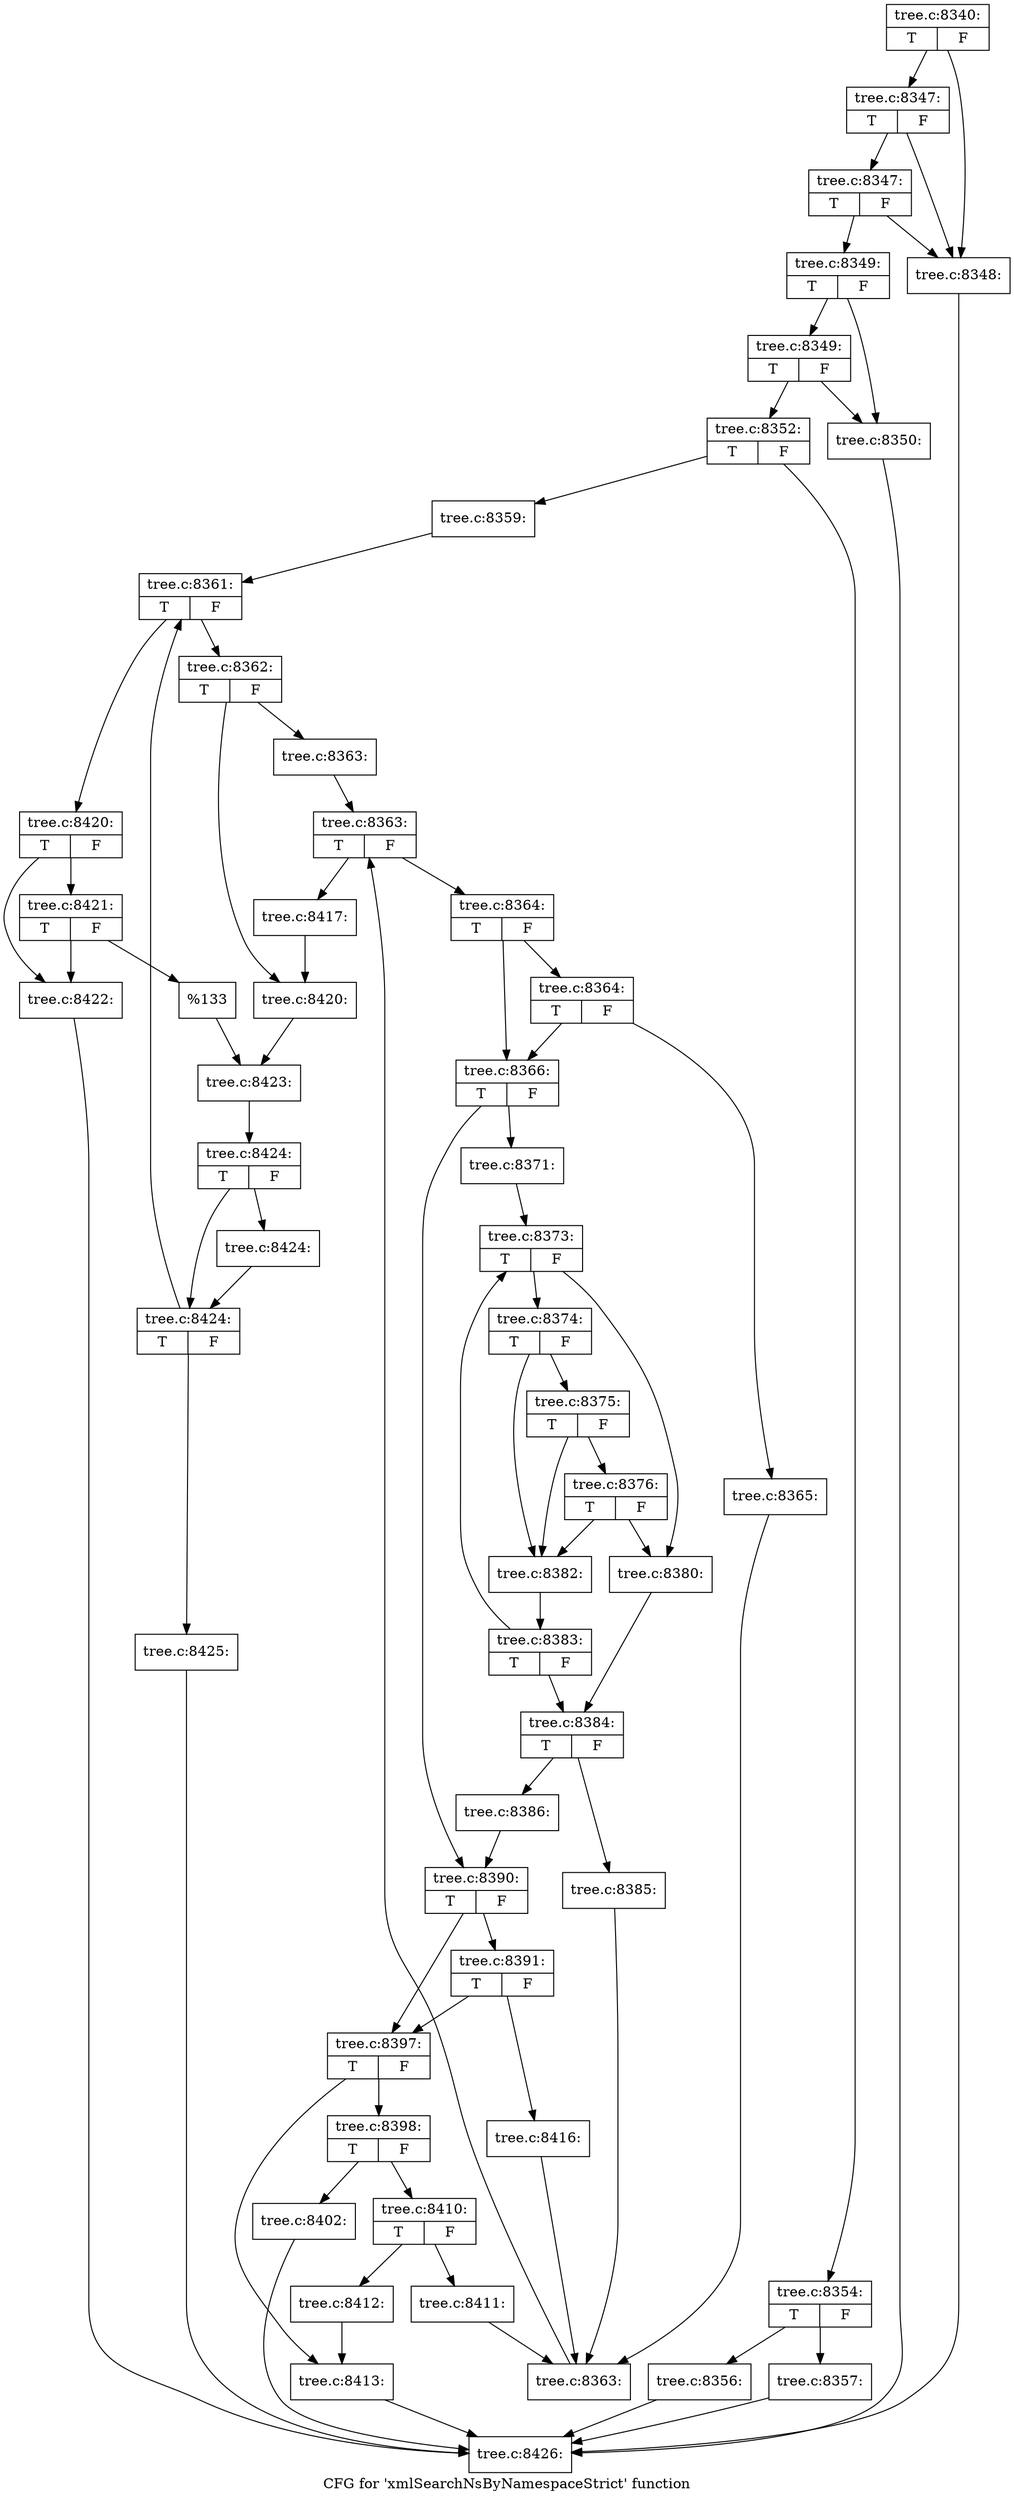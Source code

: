 digraph "CFG for 'xmlSearchNsByNamespaceStrict' function" {
	label="CFG for 'xmlSearchNsByNamespaceStrict' function";

	Node0x48d6b70 [shape=record,label="{tree.c:8340:|{<s0>T|<s1>F}}"];
	Node0x48d6b70 -> Node0x48ebb60;
	Node0x48d6b70 -> Node0x48ebc80;
	Node0x48ebc80 [shape=record,label="{tree.c:8347:|{<s0>T|<s1>F}}"];
	Node0x48ebc80 -> Node0x48ebb60;
	Node0x48ebc80 -> Node0x48ebc00;
	Node0x48ebc00 [shape=record,label="{tree.c:8347:|{<s0>T|<s1>F}}"];
	Node0x48ebc00 -> Node0x48ebb60;
	Node0x48ebc00 -> Node0x48ebbb0;
	Node0x48ebb60 [shape=record,label="{tree.c:8348:}"];
	Node0x48ebb60 -> Node0x48dd8b0;
	Node0x48ebbb0 [shape=record,label="{tree.c:8349:|{<s0>T|<s1>F}}"];
	Node0x48ebbb0 -> Node0x48ec5a0;
	Node0x48ebbb0 -> Node0x48ec640;
	Node0x48ec640 [shape=record,label="{tree.c:8349:|{<s0>T|<s1>F}}"];
	Node0x48ec640 -> Node0x48ec5a0;
	Node0x48ec640 -> Node0x48ec5f0;
	Node0x48ec5a0 [shape=record,label="{tree.c:8350:}"];
	Node0x48ec5a0 -> Node0x48dd8b0;
	Node0x48ec5f0 [shape=record,label="{tree.c:8352:|{<s0>T|<s1>F}}"];
	Node0x48ec5f0 -> Node0x48ed030;
	Node0x48ec5f0 -> Node0x48ed080;
	Node0x48ed030 [shape=record,label="{tree.c:8354:|{<s0>T|<s1>F}}"];
	Node0x48ed030 -> Node0x48ed740;
	Node0x48ed030 -> Node0x48ed790;
	Node0x48ed740 [shape=record,label="{tree.c:8356:}"];
	Node0x48ed740 -> Node0x48dd8b0;
	Node0x48ed790 [shape=record,label="{tree.c:8357:}"];
	Node0x48ed790 -> Node0x48dd8b0;
	Node0x48ed080 [shape=record,label="{tree.c:8359:}"];
	Node0x48ed080 -> Node0x48ee0b0;
	Node0x48ee0b0 [shape=record,label="{tree.c:8361:|{<s0>T|<s1>F}}"];
	Node0x48ee0b0 -> Node0x48ee3e0;
	Node0x48ee0b0 -> Node0x48ee480;
	Node0x48ee3e0 [shape=record,label="{tree.c:8362:|{<s0>T|<s1>F}}"];
	Node0x48ee3e0 -> Node0x48ee8f0;
	Node0x48ee3e0 -> Node0x48ee940;
	Node0x48ee8f0 [shape=record,label="{tree.c:8363:}"];
	Node0x48ee8f0 -> Node0x48eefb0;
	Node0x48eefb0 [shape=record,label="{tree.c:8363:|{<s0>T|<s1>F}}"];
	Node0x48eefb0 -> Node0x48ef290;
	Node0x48eefb0 -> Node0x48eece0;
	Node0x48ef290 [shape=record,label="{tree.c:8364:|{<s0>T|<s1>F}}"];
	Node0x48ef290 -> Node0x48ef670;
	Node0x48ef290 -> Node0x48ef620;
	Node0x48ef670 [shape=record,label="{tree.c:8364:|{<s0>T|<s1>F}}"];
	Node0x48ef670 -> Node0x48ef5d0;
	Node0x48ef670 -> Node0x48ef620;
	Node0x48ef5d0 [shape=record,label="{tree.c:8365:}"];
	Node0x48ef5d0 -> Node0x48ef200;
	Node0x48ef620 [shape=record,label="{tree.c:8366:|{<s0>T|<s1>F}}"];
	Node0x48ef620 -> Node0x48efc70;
	Node0x48ef620 -> Node0x48efcc0;
	Node0x48efc70 [shape=record,label="{tree.c:8371:}"];
	Node0x48efc70 -> Node0x48f02f0;
	Node0x48f02f0 [shape=record,label="{tree.c:8373:|{<s0>T|<s1>F}}"];
	Node0x48f02f0 -> Node0x48f0620;
	Node0x48f02f0 -> Node0x48f06c0;
	Node0x48f06c0 [shape=record,label="{tree.c:8374:|{<s0>T|<s1>F}}"];
	Node0x48f06c0 -> Node0x48f0c60;
	Node0x48f06c0 -> Node0x48f0670;
	Node0x48f0c60 [shape=record,label="{tree.c:8375:|{<s0>T|<s1>F}}"];
	Node0x48f0c60 -> Node0x48f0be0;
	Node0x48f0c60 -> Node0x48f0670;
	Node0x48f0be0 [shape=record,label="{tree.c:8376:|{<s0>T|<s1>F}}"];
	Node0x48f0be0 -> Node0x48f0620;
	Node0x48f0be0 -> Node0x48f0670;
	Node0x48f0620 [shape=record,label="{tree.c:8380:}"];
	Node0x48f0620 -> Node0x48f0250;
	Node0x48f0670 [shape=record,label="{tree.c:8382:}"];
	Node0x48f0670 -> Node0x48f02a0;
	Node0x48f02a0 [shape=record,label="{tree.c:8383:|{<s0>T|<s1>F}}"];
	Node0x48f02a0 -> Node0x48f02f0;
	Node0x48f02a0 -> Node0x48f0250;
	Node0x48f0250 [shape=record,label="{tree.c:8384:|{<s0>T|<s1>F}}"];
	Node0x48f0250 -> Node0x48f1fe0;
	Node0x48f0250 -> Node0x48f2030;
	Node0x48f1fe0 [shape=record,label="{tree.c:8385:}"];
	Node0x48f1fe0 -> Node0x48ef200;
	Node0x48f2030 [shape=record,label="{tree.c:8386:}"];
	Node0x48f2030 -> Node0x48efcc0;
	Node0x48efcc0 [shape=record,label="{tree.c:8390:|{<s0>T|<s1>F}}"];
	Node0x48efcc0 -> Node0x48f2470;
	Node0x48efcc0 -> Node0x48f2510;
	Node0x48f2510 [shape=record,label="{tree.c:8391:|{<s0>T|<s1>F}}"];
	Node0x48f2510 -> Node0x48f2470;
	Node0x48f2510 -> Node0x48f24c0;
	Node0x48f2470 [shape=record,label="{tree.c:8397:|{<s0>T|<s1>F}}"];
	Node0x48f2470 -> Node0x48f2e60;
	Node0x48f2470 -> Node0x48f2eb0;
	Node0x48f2e60 [shape=record,label="{tree.c:8398:|{<s0>T|<s1>F}}"];
	Node0x48f2e60 -> Node0x48f39d0;
	Node0x48f2e60 -> Node0x48f3a20;
	Node0x48f39d0 [shape=record,label="{tree.c:8402:}"];
	Node0x48f39d0 -> Node0x48dd8b0;
	Node0x48f3a20 [shape=record,label="{tree.c:8410:|{<s0>T|<s1>F}}"];
	Node0x48f3a20 -> Node0x48f3f30;
	Node0x48f3a20 -> Node0x48f3ee0;
	Node0x48f3ee0 [shape=record,label="{tree.c:8411:}"];
	Node0x48f3ee0 -> Node0x48ef200;
	Node0x48f3f30 [shape=record,label="{tree.c:8412:}"];
	Node0x48f3f30 -> Node0x48f2eb0;
	Node0x48f2eb0 [shape=record,label="{tree.c:8413:}"];
	Node0x48f2eb0 -> Node0x48dd8b0;
	Node0x48f24c0 [shape=record,label="{tree.c:8416:}"];
	Node0x48f24c0 -> Node0x48ef200;
	Node0x48ef200 [shape=record,label="{tree.c:8363:}"];
	Node0x48ef200 -> Node0x48eefb0;
	Node0x48eece0 [shape=record,label="{tree.c:8417:}"];
	Node0x48eece0 -> Node0x48ee940;
	Node0x48ee940 [shape=record,label="{tree.c:8420:}"];
	Node0x48ee940 -> Node0x48ee430;
	Node0x48ee480 [shape=record,label="{tree.c:8420:|{<s0>T|<s1>F}}"];
	Node0x48ee480 -> Node0x48f4ff0;
	Node0x48ee480 -> Node0x48f5090;
	Node0x48f5090 [shape=record,label="{tree.c:8421:|{<s0>T|<s1>F}}"];
	Node0x48f5090 -> Node0x48f4ff0;
	Node0x48f5090 -> Node0x48f5040;
	Node0x48f4ff0 [shape=record,label="{tree.c:8422:}"];
	Node0x48f4ff0 -> Node0x48dd8b0;
	Node0x48f5040 [shape=record,label="{%133}"];
	Node0x48f5040 -> Node0x48ee430;
	Node0x48ee430 [shape=record,label="{tree.c:8423:}"];
	Node0x48ee430 -> Node0x48ee060;
	Node0x48ee060 [shape=record,label="{tree.c:8424:|{<s0>T|<s1>F}}"];
	Node0x48ee060 -> Node0x48f5db0;
	Node0x48ee060 -> Node0x48f5d60;
	Node0x48f5db0 [shape=record,label="{tree.c:8424:}"];
	Node0x48f5db0 -> Node0x48f5d60;
	Node0x48f5d60 [shape=record,label="{tree.c:8424:|{<s0>T|<s1>F}}"];
	Node0x48f5d60 -> Node0x48ee0b0;
	Node0x48f5d60 -> Node0x48ee010;
	Node0x48ee010 [shape=record,label="{tree.c:8425:}"];
	Node0x48ee010 -> Node0x48dd8b0;
	Node0x48dd8b0 [shape=record,label="{tree.c:8426:}"];
}
